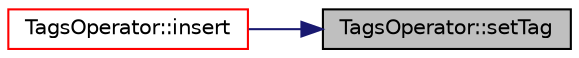 digraph "TagsOperator::setTag"
{
 // LATEX_PDF_SIZE
  edge [fontname="Helvetica",fontsize="10",labelfontname="Helvetica",labelfontsize="10"];
  node [fontname="Helvetica",fontsize="10",shape=record];
  rankdir="RL";
  Node1 [label="TagsOperator::setTag",height=0.2,width=0.4,color="black", fillcolor="grey75", style="filled", fontcolor="black",tooltip=" "];
  Node1 -> Node2 [dir="back",color="midnightblue",fontsize="10",style="solid",fontname="Helvetica"];
  Node2 [label="TagsOperator::insert",height=0.2,width=0.4,color="red", fillcolor="white", style="filled",URL="$class_tags_operator.html#a82c3d0e84247e0fa74d8bda06d994fb8",tooltip=" "];
}
